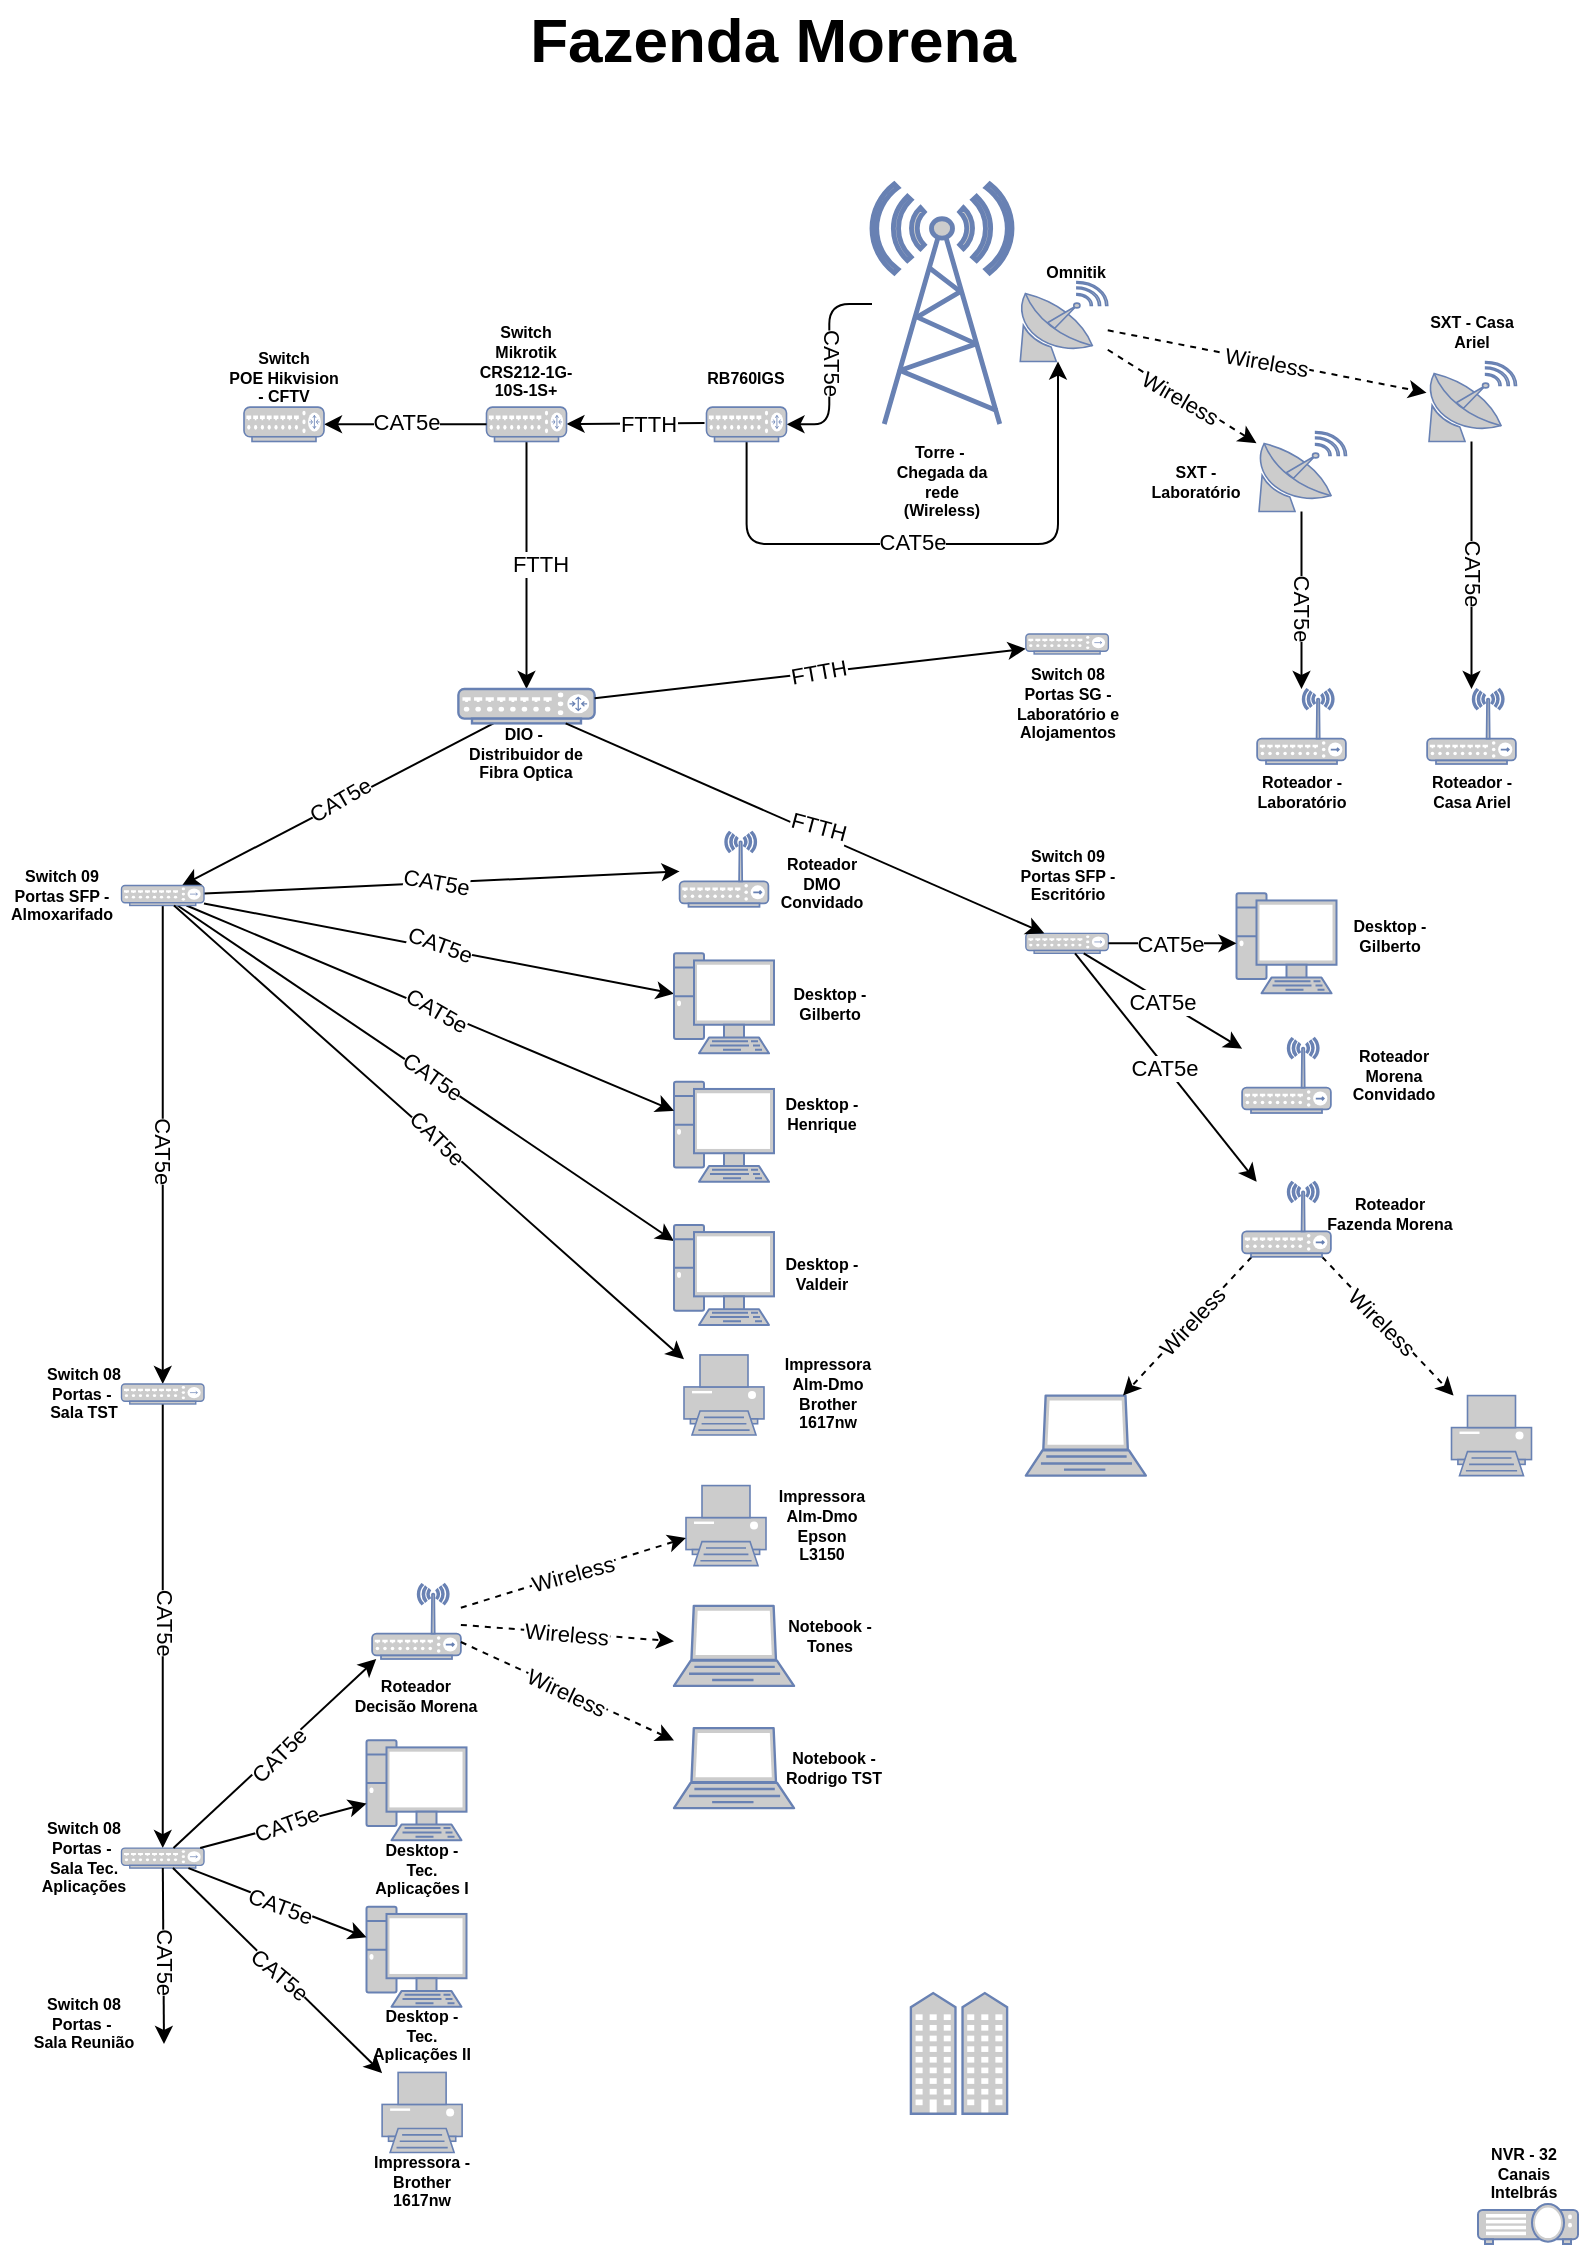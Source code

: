 <mxfile version="21.3.5" type="github">
  <diagram name="Página-1" id="kqtkgq784HLdi7vzzQb3">
    <mxGraphModel dx="1434" dy="796" grid="1" gridSize="10" guides="1" tooltips="1" connect="1" arrows="1" fold="1" page="1" pageScale="1" pageWidth="827" pageHeight="1169" math="0" shadow="0">
      <root>
        <mxCell id="0" />
        <mxCell id="1" parent="0" />
        <mxCell id="mtDc0xT71T_Rfm2EKFGz-1" value="Fazenda Morena" style="text;strokeColor=none;fillColor=none;html=1;fontSize=31;fontStyle=1;verticalAlign=middle;align=center;rounded=1;" parent="1" vertex="1">
          <mxGeometry x="364" y="28" width="100" height="40" as="geometry" />
        </mxCell>
        <mxCell id="mtDc0xT71T_Rfm2EKFGz-2" style="edgeStyle=orthogonalEdgeStyle;rounded=1;orthogonalLoop=1;jettySize=auto;html=1;entryX=1;entryY=0.5;entryDx=0;entryDy=0;entryPerimeter=0;" parent="1" source="mtDc0xT71T_Rfm2EKFGz-3" target="mtDc0xT71T_Rfm2EKFGz-52" edge="1">
          <mxGeometry relative="1" as="geometry" />
        </mxCell>
        <mxCell id="mtDc0xT71T_Rfm2EKFGz-3" value="" style="fontColor=#0066CC;verticalAlign=top;verticalLabelPosition=bottom;labelPosition=center;align=center;html=1;outlineConnect=0;fillColor=#CCCCCC;strokeColor=#6881B3;gradientColor=none;gradientDirection=north;strokeWidth=2;shape=mxgraph.networks.radio_tower;rounded=1;" parent="1" vertex="1">
          <mxGeometry x="464" y="120" width="70" height="120" as="geometry" />
        </mxCell>
        <mxCell id="mtDc0xT71T_Rfm2EKFGz-4" value="" style="fontColor=#0066CC;verticalAlign=top;verticalLabelPosition=bottom;labelPosition=center;align=center;html=1;outlineConnect=0;fillColor=#CCCCCC;strokeColor=#6881B3;gradientColor=none;gradientDirection=north;strokeWidth=2;shape=mxgraph.networks.satellite_dish;rounded=1;" parent="1" vertex="1">
          <mxGeometry x="536.88" y="168.75" width="45" height="40" as="geometry" />
        </mxCell>
        <mxCell id="mtDc0xT71T_Rfm2EKFGz-5" value="" style="fontColor=#0066CC;verticalAlign=top;verticalLabelPosition=bottom;labelPosition=center;align=center;html=1;outlineConnect=0;fillColor=#CCCCCC;strokeColor=#6881B3;gradientColor=none;gradientDirection=north;strokeWidth=2;shape=mxgraph.networks.satellite_dish;direction=east;rounded=1;" parent="1" vertex="1">
          <mxGeometry x="741.25" y="208.75" width="45" height="40" as="geometry" />
        </mxCell>
        <mxCell id="mtDc0xT71T_Rfm2EKFGz-12" value="" style="fontColor=#0066CC;verticalAlign=top;verticalLabelPosition=bottom;labelPosition=center;align=center;html=1;outlineConnect=0;fillColor=#CCCCCC;strokeColor=#6881B3;gradientColor=none;gradientDirection=north;strokeWidth=2;shape=mxgraph.networks.pc;rounded=1;" parent="1" vertex="1">
          <mxGeometry x="365.0" y="568.91" width="50" height="50" as="geometry" />
        </mxCell>
        <mxCell id="mtDc0xT71T_Rfm2EKFGz-13" value="" style="fontColor=#0066CC;verticalAlign=top;verticalLabelPosition=bottom;labelPosition=center;align=center;html=1;outlineConnect=0;fillColor=#CCCCCC;strokeColor=#6881B3;gradientColor=none;gradientDirection=north;strokeWidth=2;shape=mxgraph.networks.pc;rounded=1;" parent="1" vertex="1">
          <mxGeometry x="211.25" y="898.13" width="50" height="50" as="geometry" />
        </mxCell>
        <mxCell id="mtDc0xT71T_Rfm2EKFGz-14" value="" style="fontColor=#0066CC;verticalAlign=top;verticalLabelPosition=bottom;labelPosition=center;align=center;html=1;outlineConnect=0;fillColor=#CCCCCC;strokeColor=#6881B3;gradientColor=none;gradientDirection=north;strokeWidth=2;shape=mxgraph.networks.pc;rounded=1;" parent="1" vertex="1">
          <mxGeometry x="211.25" y="981.41" width="50" height="50" as="geometry" />
        </mxCell>
        <mxCell id="mtDc0xT71T_Rfm2EKFGz-20" value="" style="endArrow=classic;html=1;rounded=1;" parent="1" target="mtDc0xT71T_Rfm2EKFGz-178" edge="1">
          <mxGeometry relative="1" as="geometry">
            <mxPoint x="380.25" y="239.5" as="sourcePoint" />
            <mxPoint x="300" y="240" as="targetPoint" />
          </mxGeometry>
        </mxCell>
        <mxCell id="mtDc0xT71T_Rfm2EKFGz-21" value="FTTH" style="edgeLabel;resizable=0;html=1;align=center;verticalAlign=middle;rounded=1;" parent="mtDc0xT71T_Rfm2EKFGz-20" connectable="0" vertex="1">
          <mxGeometry relative="1" as="geometry">
            <mxPoint x="6" as="offset" />
          </mxGeometry>
        </mxCell>
        <mxCell id="mtDc0xT71T_Rfm2EKFGz-22" value="" style="endArrow=classic;html=1;rounded=1;" parent="1" source="mtDc0xT71T_Rfm2EKFGz-178" target="2CgIQUD_HwFbcq3ERgBm-1" edge="1">
          <mxGeometry relative="1" as="geometry">
            <mxPoint x="220" y="240" as="sourcePoint" />
            <mxPoint x="120" y="240" as="targetPoint" />
          </mxGeometry>
        </mxCell>
        <mxCell id="mtDc0xT71T_Rfm2EKFGz-23" value="FTTH" style="edgeLabel;resizable=0;html=1;align=center;verticalAlign=middle;rotation=0;rounded=1;" parent="mtDc0xT71T_Rfm2EKFGz-22" connectable="0" vertex="1">
          <mxGeometry relative="1" as="geometry">
            <mxPoint x="6" y="-1" as="offset" />
          </mxGeometry>
        </mxCell>
        <mxCell id="mtDc0xT71T_Rfm2EKFGz-24" value="" style="endArrow=classic;html=1;rounded=1;" parent="1" source="2CgIQUD_HwFbcq3ERgBm-1" target="mtDc0xT71T_Rfm2EKFGz-171" edge="1">
          <mxGeometry relative="1" as="geometry">
            <mxPoint x="70" y="260" as="sourcePoint" />
            <mxPoint x="70" y="440" as="targetPoint" />
          </mxGeometry>
        </mxCell>
        <mxCell id="mtDc0xT71T_Rfm2EKFGz-25" value="CAT5e" style="edgeLabel;resizable=0;html=1;align=center;verticalAlign=middle;rotation=-30;rounded=1;" parent="mtDc0xT71T_Rfm2EKFGz-24" connectable="0" vertex="1">
          <mxGeometry relative="1" as="geometry">
            <mxPoint x="1" y="-2" as="offset" />
          </mxGeometry>
        </mxCell>
        <mxCell id="mtDc0xT71T_Rfm2EKFGz-28" value="" style="endArrow=classic;html=1;rounded=1;" parent="1" source="mtDc0xT71T_Rfm2EKFGz-171" target="mtDc0xT71T_Rfm2EKFGz-146" edge="1">
          <mxGeometry relative="1" as="geometry">
            <mxPoint x="97" y="441" as="sourcePoint" />
            <mxPoint x="180.63" y="378.75" as="targetPoint" />
          </mxGeometry>
        </mxCell>
        <mxCell id="mtDc0xT71T_Rfm2EKFGz-29" value="CAT5e" style="edgeLabel;resizable=0;html=1;align=center;verticalAlign=middle;rotation=10;rounded=1;" parent="mtDc0xT71T_Rfm2EKFGz-28" connectable="0" vertex="1">
          <mxGeometry relative="1" as="geometry">
            <mxPoint x="-3" y="-1" as="offset" />
          </mxGeometry>
        </mxCell>
        <mxCell id="mtDc0xT71T_Rfm2EKFGz-30" value="" style="endArrow=classic;html=1;rounded=1;" parent="1" source="mtDc0xT71T_Rfm2EKFGz-171" target="2CgIQUD_HwFbcq3ERgBm-9" edge="1">
          <mxGeometry relative="1" as="geometry">
            <mxPoint x="100" y="450" as="sourcePoint" />
            <mxPoint x="180" y="420" as="targetPoint" />
          </mxGeometry>
        </mxCell>
        <mxCell id="mtDc0xT71T_Rfm2EKFGz-31" value="CAT5e" style="edgeLabel;resizable=0;html=1;align=center;verticalAlign=middle;rotation=20;rounded=1;" parent="mtDc0xT71T_Rfm2EKFGz-30" connectable="0" vertex="1">
          <mxGeometry relative="1" as="geometry">
            <mxPoint y="-3" as="offset" />
          </mxGeometry>
        </mxCell>
        <mxCell id="mtDc0xT71T_Rfm2EKFGz-41" value="Switch&lt;br&gt;Mikrotik&lt;br&gt;CRS212-1G-10S-1S+" style="text;html=1;strokeColor=none;fillColor=none;align=center;verticalAlign=middle;whiteSpace=wrap;rounded=1;fontSize=8;fontStyle=1" parent="1" vertex="1">
          <mxGeometry x="261.25" y="193.75" width="60" height="30" as="geometry" />
        </mxCell>
        <mxCell id="mtDc0xT71T_Rfm2EKFGz-50" value="DIO -&amp;nbsp; Distribuidor de Fibra Optica" style="text;html=1;strokeColor=none;fillColor=none;align=center;verticalAlign=middle;whiteSpace=wrap;rounded=1;fontSize=8;fontStyle=1" parent="1" vertex="1">
          <mxGeometry x="261.25" y="389.69" width="60" height="30" as="geometry" />
        </mxCell>
        <mxCell id="mtDc0xT71T_Rfm2EKFGz-51" style="edgeStyle=orthogonalEdgeStyle;rounded=1;orthogonalLoop=1;jettySize=auto;html=1;" parent="1" source="mtDc0xT71T_Rfm2EKFGz-52" target="mtDc0xT71T_Rfm2EKFGz-4" edge="1">
          <mxGeometry relative="1" as="geometry">
            <Array as="points">
              <mxPoint x="401" y="300" />
              <mxPoint x="557" y="300" />
            </Array>
          </mxGeometry>
        </mxCell>
        <mxCell id="mtDc0xT71T_Rfm2EKFGz-52" value="" style="fontColor=#0066CC;verticalAlign=top;verticalLabelPosition=bottom;labelPosition=center;align=center;html=1;outlineConnect=0;fillColor=#CCCCCC;strokeColor=#6881B3;gradientColor=none;gradientDirection=north;strokeWidth=2;shape=mxgraph.networks.router;rounded=1;" parent="1" vertex="1">
          <mxGeometry x="381.25" y="231.56" width="40" height="17.19" as="geometry" />
        </mxCell>
        <mxCell id="mtDc0xT71T_Rfm2EKFGz-53" value="Roteador&lt;br&gt;DMO Convidado" style="text;html=1;strokeColor=none;fillColor=none;align=center;verticalAlign=middle;whiteSpace=wrap;rounded=1;fontSize=8;fontStyle=1" parent="1" vertex="1">
          <mxGeometry x="408.81" y="455.0" width="60" height="30" as="geometry" />
        </mxCell>
        <mxCell id="mtDc0xT71T_Rfm2EKFGz-58" value="" style="endArrow=classic;html=1;rounded=1;" parent="1" source="mtDc0xT71T_Rfm2EKFGz-171" target="mtDc0xT71T_Rfm2EKFGz-12" edge="1">
          <mxGeometry relative="1" as="geometry">
            <mxPoint x="78.917" y="460" as="sourcePoint" />
            <mxPoint x="180.63" y="574.06" as="targetPoint" />
          </mxGeometry>
        </mxCell>
        <mxCell id="mtDc0xT71T_Rfm2EKFGz-59" value="CAT5e" style="edgeLabel;resizable=0;html=1;align=center;verticalAlign=middle;rotation=30;rounded=1;" parent="mtDc0xT71T_Rfm2EKFGz-58" connectable="0" vertex="1">
          <mxGeometry relative="1" as="geometry">
            <mxPoint x="3" y="1" as="offset" />
          </mxGeometry>
        </mxCell>
        <mxCell id="mtDc0xT71T_Rfm2EKFGz-60" value="" style="endArrow=classic;html=1;rounded=1;" parent="1" source="mtDc0xT71T_Rfm2EKFGz-171" target="2CgIQUD_HwFbcq3ERgBm-11" edge="1">
          <mxGeometry relative="1" as="geometry">
            <mxPoint x="74.938" y="460" as="sourcePoint" />
            <mxPoint x="180.63" y="674.06" as="targetPoint" />
          </mxGeometry>
        </mxCell>
        <mxCell id="mtDc0xT71T_Rfm2EKFGz-61" value="CAT5e" style="edgeLabel;resizable=0;html=1;align=center;verticalAlign=middle;rotation=35;rounded=1;" parent="mtDc0xT71T_Rfm2EKFGz-60" connectable="0" vertex="1">
          <mxGeometry relative="1" as="geometry">
            <mxPoint x="3" y="1" as="offset" />
          </mxGeometry>
        </mxCell>
        <mxCell id="mtDc0xT71T_Rfm2EKFGz-89" value="" style="endArrow=classic;html=1;rounded=1;" parent="1" source="mtDc0xT71T_Rfm2EKFGz-171" target="2CgIQUD_HwFbcq3ERgBm-7" edge="1">
          <mxGeometry relative="1" as="geometry">
            <mxPoint x="73.276" y="460" as="sourcePoint" />
            <mxPoint x="190" y="800" as="targetPoint" />
          </mxGeometry>
        </mxCell>
        <mxCell id="mtDc0xT71T_Rfm2EKFGz-90" value="CAT5e" style="edgeLabel;resizable=0;html=1;align=center;verticalAlign=middle;rotation=90;rounded=1;" parent="mtDc0xT71T_Rfm2EKFGz-89" connectable="0" vertex="1">
          <mxGeometry relative="1" as="geometry">
            <mxPoint x="1" y="3" as="offset" />
          </mxGeometry>
        </mxCell>
        <mxCell id="mtDc0xT71T_Rfm2EKFGz-92" value="" style="endArrow=classic;html=1;rounded=1;dashed=1;" parent="1" source="mtDc0xT71T_Rfm2EKFGz-4" target="mtDc0xT71T_Rfm2EKFGz-5" edge="1">
          <mxGeometry relative="1" as="geometry">
            <mxPoint x="566.75" y="215" as="sourcePoint" />
            <mxPoint x="748.75" y="70" as="targetPoint" />
          </mxGeometry>
        </mxCell>
        <mxCell id="mtDc0xT71T_Rfm2EKFGz-93" value="Wireless" style="edgeLabel;resizable=0;html=1;align=center;verticalAlign=middle;rotation=10;rounded=1;" parent="mtDc0xT71T_Rfm2EKFGz-92" connectable="0" vertex="1">
          <mxGeometry relative="1" as="geometry">
            <mxPoint x="-1" as="offset" />
          </mxGeometry>
        </mxCell>
        <mxCell id="mtDc0xT71T_Rfm2EKFGz-114" value="" style="endArrow=classic;html=1;rounded=1;" parent="1" source="mtDc0xT71T_Rfm2EKFGz-5" target="mtDc0xT71T_Rfm2EKFGz-148" edge="1">
          <mxGeometry relative="1" as="geometry">
            <mxPoint x="750" y="270" as="sourcePoint" />
            <mxPoint x="760" y="350" as="targetPoint" />
          </mxGeometry>
        </mxCell>
        <mxCell id="mtDc0xT71T_Rfm2EKFGz-115" value="CAT5e" style="edgeLabel;resizable=0;html=1;align=center;verticalAlign=middle;rotation=90;rounded=1;" parent="mtDc0xT71T_Rfm2EKFGz-114" connectable="0" vertex="1">
          <mxGeometry relative="1" as="geometry">
            <mxPoint x="1" y="3" as="offset" />
          </mxGeometry>
        </mxCell>
        <mxCell id="mtDc0xT71T_Rfm2EKFGz-116" value="" style="fontColor=#0066CC;verticalAlign=top;verticalLabelPosition=bottom;labelPosition=center;align=center;html=1;outlineConnect=0;fillColor=#CCCCCC;strokeColor=#6881B3;gradientColor=none;gradientDirection=north;strokeWidth=2;shape=mxgraph.networks.satellite_dish;direction=east;rounded=1;" parent="1" vertex="1">
          <mxGeometry x="656.25" y="243.75" width="45" height="40" as="geometry" />
        </mxCell>
        <mxCell id="mtDc0xT71T_Rfm2EKFGz-117" value="" style="endArrow=classic;html=1;rounded=1;" parent="1" source="mtDc0xT71T_Rfm2EKFGz-116" target="mtDc0xT71T_Rfm2EKFGz-147" edge="1">
          <mxGeometry relative="1" as="geometry">
            <mxPoint x="720" y="293" as="sourcePoint" />
            <mxPoint x="678.75" y="356.25" as="targetPoint" />
          </mxGeometry>
        </mxCell>
        <mxCell id="mtDc0xT71T_Rfm2EKFGz-118" value="CAT5e" style="edgeLabel;resizable=0;html=1;align=center;verticalAlign=middle;rotation=90;rounded=1;" parent="mtDc0xT71T_Rfm2EKFGz-117" connectable="0" vertex="1">
          <mxGeometry relative="1" as="geometry">
            <mxPoint x="1" y="3" as="offset" />
          </mxGeometry>
        </mxCell>
        <mxCell id="mtDc0xT71T_Rfm2EKFGz-119" value="" style="endArrow=classic;html=1;rounded=1;dashed=1;" parent="1" source="mtDc0xT71T_Rfm2EKFGz-4" target="mtDc0xT71T_Rfm2EKFGz-116" edge="1">
          <mxGeometry relative="1" as="geometry">
            <mxPoint x="596" y="239" as="sourcePoint" />
            <mxPoint x="751" y="239" as="targetPoint" />
          </mxGeometry>
        </mxCell>
        <mxCell id="mtDc0xT71T_Rfm2EKFGz-120" value="Wireless" style="edgeLabel;resizable=0;html=1;align=center;verticalAlign=middle;rotation=30;rounded=1;" parent="mtDc0xT71T_Rfm2EKFGz-119" connectable="0" vertex="1">
          <mxGeometry relative="1" as="geometry">
            <mxPoint x="-1" as="offset" />
          </mxGeometry>
        </mxCell>
        <mxCell id="mtDc0xT71T_Rfm2EKFGz-121" value="CAT5e" style="edgeLabel;resizable=0;html=1;align=center;verticalAlign=middle;rounded=1;" parent="1" connectable="0" vertex="1">
          <mxGeometry x="483.441" y="298.752" as="geometry" />
        </mxCell>
        <mxCell id="mtDc0xT71T_Rfm2EKFGz-122" value="CAT5e" style="edgeLabel;resizable=0;html=1;align=center;verticalAlign=middle;rotation=90;rounded=1;" parent="1" connectable="0" vertex="1">
          <mxGeometry x="444" y="208.75" as="geometry" />
        </mxCell>
        <mxCell id="mtDc0xT71T_Rfm2EKFGz-123" value="RB760IGS" style="text;html=1;strokeColor=none;fillColor=none;align=center;verticalAlign=middle;whiteSpace=wrap;rounded=1;fontSize=8;fontStyle=1" parent="1" vertex="1">
          <mxGeometry x="371.25" y="201.56" width="60" height="30" as="geometry" />
        </mxCell>
        <mxCell id="mtDc0xT71T_Rfm2EKFGz-124" value="Switch 09 Portas SFP - Almoxarifado" style="text;html=1;strokeColor=none;fillColor=none;align=center;verticalAlign=middle;whiteSpace=wrap;rounded=1;fontSize=8;fontStyle=1" parent="1" vertex="1">
          <mxGeometry x="28.75" y="460.75" width="60" height="30" as="geometry" />
        </mxCell>
        <mxCell id="mtDc0xT71T_Rfm2EKFGz-127" value="Omnitik" style="text;html=1;strokeColor=none;fillColor=none;align=center;verticalAlign=middle;whiteSpace=wrap;rounded=1;fontSize=8;fontStyle=1" parent="1" vertex="1">
          <mxGeometry x="536.25" y="148.75" width="60" height="30" as="geometry" />
        </mxCell>
        <mxCell id="mtDc0xT71T_Rfm2EKFGz-128" value="SXT - Laboratório" style="text;html=1;strokeColor=none;fillColor=none;align=center;verticalAlign=middle;whiteSpace=wrap;rounded=1;fontSize=8;fontStyle=1" parent="1" vertex="1">
          <mxGeometry x="596.25" y="253.75" width="60" height="30" as="geometry" />
        </mxCell>
        <mxCell id="mtDc0xT71T_Rfm2EKFGz-129" value="SXT - Casa Ariel" style="text;html=1;strokeColor=none;fillColor=none;align=center;verticalAlign=middle;whiteSpace=wrap;rounded=1;fontSize=8;fontStyle=1" parent="1" vertex="1">
          <mxGeometry x="733.75" y="178.75" width="60" height="30" as="geometry" />
        </mxCell>
        <mxCell id="mtDc0xT71T_Rfm2EKFGz-130" value="Roteador - Laboratório" style="text;html=1;strokeColor=none;fillColor=none;align=center;verticalAlign=middle;whiteSpace=wrap;rounded=1;fontSize=8;fontStyle=1" parent="1" vertex="1">
          <mxGeometry x="648.75" y="408.75" width="60" height="30" as="geometry" />
        </mxCell>
        <mxCell id="mtDc0xT71T_Rfm2EKFGz-131" value="Roteador - Casa Ariel" style="text;html=1;strokeColor=none;fillColor=none;align=center;verticalAlign=middle;whiteSpace=wrap;rounded=1;fontSize=8;fontStyle=1" parent="1" vertex="1">
          <mxGeometry x="733.75" y="408.75" width="60" height="30" as="geometry" />
        </mxCell>
        <mxCell id="mtDc0xT71T_Rfm2EKFGz-133" value="Desktop - Henrique" style="text;html=1;strokeColor=none;fillColor=none;align=center;verticalAlign=middle;whiteSpace=wrap;rounded=1;fontSize=8;fontStyle=1" parent="1" vertex="1">
          <mxGeometry x="408.81" y="570" width="60" height="30" as="geometry" />
        </mxCell>
        <mxCell id="mtDc0xT71T_Rfm2EKFGz-146" value="" style="fontColor=#0066CC;verticalAlign=top;verticalLabelPosition=bottom;labelPosition=center;align=center;html=1;outlineConnect=0;fillColor=#CCCCCC;strokeColor=#6881B3;gradientColor=none;gradientDirection=north;strokeWidth=2;shape=mxgraph.networks.wireless_hub;rounded=1;" parent="1" vertex="1">
          <mxGeometry x="367.81" y="443.91" width="44.38" height="37.5" as="geometry" />
        </mxCell>
        <mxCell id="mtDc0xT71T_Rfm2EKFGz-147" value="" style="fontColor=#0066CC;verticalAlign=top;verticalLabelPosition=bottom;labelPosition=center;align=center;html=1;outlineConnect=0;fillColor=#CCCCCC;strokeColor=#6881B3;gradientColor=none;gradientDirection=north;strokeWidth=2;shape=mxgraph.networks.wireless_hub;rounded=1;" parent="1" vertex="1">
          <mxGeometry x="656.56" y="372.5" width="44.38" height="37.5" as="geometry" />
        </mxCell>
        <mxCell id="mtDc0xT71T_Rfm2EKFGz-148" value="" style="fontColor=#0066CC;verticalAlign=top;verticalLabelPosition=bottom;labelPosition=center;align=center;html=1;outlineConnect=0;fillColor=#CCCCCC;strokeColor=#6881B3;gradientColor=none;gradientDirection=north;strokeWidth=2;shape=mxgraph.networks.wireless_hub;rounded=1;" parent="1" vertex="1">
          <mxGeometry x="741.56" y="372.5" width="44.38" height="37.5" as="geometry" />
        </mxCell>
        <mxCell id="mtDc0xT71T_Rfm2EKFGz-151" value="Torre -&amp;nbsp;&lt;br&gt;Chegada da rede&lt;br&gt;(Wireless)" style="text;html=1;strokeColor=none;fillColor=none;align=center;verticalAlign=middle;whiteSpace=wrap;rounded=1;fontSize=8;fontStyle=1" parent="1" vertex="1">
          <mxGeometry x="469" y="253.75" width="60" height="30" as="geometry" />
        </mxCell>
        <mxCell id="mtDc0xT71T_Rfm2EKFGz-159" value="" style="fontColor=#0066CC;verticalAlign=top;verticalLabelPosition=bottom;labelPosition=center;align=center;html=1;outlineConnect=0;fillColor=#CCCCCC;strokeColor=#6881B3;gradientColor=none;gradientDirection=north;strokeWidth=2;shape=mxgraph.networks.community;rounded=1;" parent="1" vertex="1">
          <mxGeometry x="483.44" y="1024.53" width="48.12" height="60.32" as="geometry" />
        </mxCell>
        <mxCell id="mtDc0xT71T_Rfm2EKFGz-167" value="" style="fontColor=#0066CC;verticalAlign=top;verticalLabelPosition=bottom;labelPosition=center;align=center;html=1;outlineConnect=0;fillColor=#CCCCCC;strokeColor=#6881B3;gradientColor=none;gradientDirection=north;strokeWidth=2;shape=mxgraph.networks.video_projector;rounded=1;" parent="1" vertex="1">
          <mxGeometry x="767" y="1130.0" width="50" height="20" as="geometry" />
        </mxCell>
        <mxCell id="mtDc0xT71T_Rfm2EKFGz-168" value="" style="endArrow=classic;html=1;rounded=1;exitX=0.5;exitY=0;exitDx=0;exitDy=0;exitPerimeter=0;" parent="1" source="2CgIQUD_HwFbcq3ERgBm-7" target="mtDc0xT71T_Rfm2EKFGz-174" edge="1">
          <mxGeometry relative="1" as="geometry">
            <mxPoint x="66" y="481" as="sourcePoint" />
            <mxPoint x="90" y="920" as="targetPoint" />
          </mxGeometry>
        </mxCell>
        <mxCell id="mtDc0xT71T_Rfm2EKFGz-169" value="CAT5e" style="edgeLabel;resizable=0;html=1;align=center;verticalAlign=middle;rotation=90;rounded=1;" parent="mtDc0xT71T_Rfm2EKFGz-168" connectable="0" vertex="1">
          <mxGeometry relative="1" as="geometry">
            <mxPoint x="1" y="3" as="offset" />
          </mxGeometry>
        </mxCell>
        <mxCell id="mtDc0xT71T_Rfm2EKFGz-170" value="NVR - 32 Canais Intelbrás" style="text;html=1;strokeColor=none;fillColor=none;align=center;verticalAlign=middle;whiteSpace=wrap;rounded=1;fontSize=8;fontStyle=1" parent="1" vertex="1">
          <mxGeometry x="760.31" y="1100" width="60" height="30" as="geometry" />
        </mxCell>
        <mxCell id="mtDc0xT71T_Rfm2EKFGz-171" value="" style="fontColor=#0066CC;verticalAlign=top;verticalLabelPosition=bottom;labelPosition=center;align=center;html=1;outlineConnect=0;fillColor=#CCCCCC;strokeColor=#6881B3;gradientColor=none;gradientDirection=north;strokeWidth=2;shape=mxgraph.networks.hub;rounded=1;" parent="1" vertex="1">
          <mxGeometry x="88.75" y="470.75" width="41.25" height="10" as="geometry" />
        </mxCell>
        <mxCell id="mtDc0xT71T_Rfm2EKFGz-174" value="" style="fontColor=#0066CC;verticalAlign=top;verticalLabelPosition=bottom;labelPosition=center;align=center;html=1;outlineConnect=0;fillColor=#CCCCCC;strokeColor=#6881B3;gradientColor=none;gradientDirection=north;strokeWidth=2;shape=mxgraph.networks.hub;rounded=1;" parent="1" vertex="1">
          <mxGeometry x="88.75" y="952.04" width="41.25" height="10" as="geometry" />
        </mxCell>
        <mxCell id="mtDc0xT71T_Rfm2EKFGz-178" value="" style="fontColor=#0066CC;verticalAlign=top;verticalLabelPosition=bottom;labelPosition=center;align=center;html=1;outlineConnect=0;fillColor=#CCCCCC;strokeColor=#6881B3;gradientColor=none;gradientDirection=north;strokeWidth=2;shape=mxgraph.networks.router;rounded=1;" parent="1" vertex="1">
          <mxGeometry x="271.25" y="231.56" width="40" height="17.19" as="geometry" />
        </mxCell>
        <mxCell id="2CgIQUD_HwFbcq3ERgBm-1" value="" style="fontColor=#0066CC;verticalAlign=top;verticalLabelPosition=bottom;labelPosition=center;align=center;html=1;outlineConnect=0;fillColor=#CCCCCC;strokeColor=#6881B3;gradientColor=none;gradientDirection=north;strokeWidth=2;shape=mxgraph.networks.router;rounded=1;" parent="1" vertex="1">
          <mxGeometry x="257.19" y="372.5" width="68.12" height="17.19" as="geometry" />
        </mxCell>
        <mxCell id="2CgIQUD_HwFbcq3ERgBm-2" value="" style="endArrow=classic;html=1;rounded=1;" parent="1" source="mtDc0xT71T_Rfm2EKFGz-178" target="2CgIQUD_HwFbcq3ERgBm-4" edge="1">
          <mxGeometry relative="1" as="geometry">
            <mxPoint x="260.13" y="253.75" as="sourcePoint" />
            <mxPoint x="260" y="290" as="targetPoint" />
          </mxGeometry>
        </mxCell>
        <mxCell id="2CgIQUD_HwFbcq3ERgBm-3" value="CAT5e" style="edgeLabel;resizable=0;html=1;align=center;verticalAlign=middle;rotation=0;rounded=1;" parent="2CgIQUD_HwFbcq3ERgBm-2" connectable="0" vertex="1">
          <mxGeometry relative="1" as="geometry">
            <mxPoint y="-1" as="offset" />
          </mxGeometry>
        </mxCell>
        <mxCell id="2CgIQUD_HwFbcq3ERgBm-4" value="" style="fontColor=#0066CC;verticalAlign=top;verticalLabelPosition=bottom;labelPosition=center;align=center;html=1;outlineConnect=0;fillColor=#CCCCCC;strokeColor=#6881B3;gradientColor=none;gradientDirection=north;strokeWidth=2;shape=mxgraph.networks.router;rounded=1;" parent="1" vertex="1">
          <mxGeometry x="150" y="231.56" width="40" height="17.19" as="geometry" />
        </mxCell>
        <mxCell id="2CgIQUD_HwFbcq3ERgBm-5" value="Switch&lt;br&gt;POE Hikvision - CFTV" style="text;html=1;strokeColor=none;fillColor=none;align=center;verticalAlign=middle;whiteSpace=wrap;rounded=1;fontSize=8;fontStyle=1" parent="1" vertex="1">
          <mxGeometry x="140" y="201.56" width="60" height="30" as="geometry" />
        </mxCell>
        <mxCell id="2CgIQUD_HwFbcq3ERgBm-7" value="" style="fontColor=#0066CC;verticalAlign=top;verticalLabelPosition=bottom;labelPosition=center;align=center;html=1;outlineConnect=0;fillColor=#CCCCCC;strokeColor=#6881B3;gradientColor=none;gradientDirection=north;strokeWidth=2;shape=mxgraph.networks.hub;rounded=1;" parent="1" vertex="1">
          <mxGeometry x="88.75" y="720" width="41.25" height="10" as="geometry" />
        </mxCell>
        <mxCell id="2CgIQUD_HwFbcq3ERgBm-9" value="" style="fontColor=#0066CC;verticalAlign=top;verticalLabelPosition=bottom;labelPosition=center;align=center;html=1;outlineConnect=0;fillColor=#CCCCCC;strokeColor=#6881B3;gradientColor=none;gradientDirection=north;strokeWidth=2;shape=mxgraph.networks.pc;rounded=1;" parent="1" vertex="1">
          <mxGeometry x="365.0" y="504.66" width="50" height="50" as="geometry" />
        </mxCell>
        <mxCell id="2CgIQUD_HwFbcq3ERgBm-10" value="Desktop - Gilberto" style="text;html=1;strokeColor=none;fillColor=none;align=center;verticalAlign=middle;whiteSpace=wrap;rounded=1;fontSize=8;fontStyle=1" parent="1" vertex="1">
          <mxGeometry x="413.18" y="514.66" width="60" height="30" as="geometry" />
        </mxCell>
        <mxCell id="2CgIQUD_HwFbcq3ERgBm-11" value="" style="fontColor=#0066CC;verticalAlign=top;verticalLabelPosition=bottom;labelPosition=center;align=center;html=1;outlineConnect=0;fillColor=#CCCCCC;strokeColor=#6881B3;gradientColor=none;gradientDirection=north;strokeWidth=2;shape=mxgraph.networks.pc;rounded=1;" parent="1" vertex="1">
          <mxGeometry x="365.0" y="640.47" width="50" height="50" as="geometry" />
        </mxCell>
        <mxCell id="2CgIQUD_HwFbcq3ERgBm-12" value="Desktop - Valdeir" style="text;html=1;strokeColor=none;fillColor=none;align=center;verticalAlign=middle;whiteSpace=wrap;rounded=1;fontSize=8;fontStyle=1" parent="1" vertex="1">
          <mxGeometry x="408.81" y="650.47" width="60" height="30" as="geometry" />
        </mxCell>
        <mxCell id="2CgIQUD_HwFbcq3ERgBm-14" value="Notebook - Tones" style="text;html=1;strokeColor=none;fillColor=none;align=center;verticalAlign=middle;whiteSpace=wrap;rounded=1;fontSize=8;fontStyle=1" parent="1" vertex="1">
          <mxGeometry x="413.18" y="830.95" width="60" height="30" as="geometry" />
        </mxCell>
        <mxCell id="2CgIQUD_HwFbcq3ERgBm-17" value="" style="fontColor=#0066CC;verticalAlign=top;verticalLabelPosition=bottom;labelPosition=center;align=center;html=1;outlineConnect=0;fillColor=#CCCCCC;strokeColor=#6881B3;gradientColor=none;gradientDirection=north;strokeWidth=2;shape=mxgraph.networks.printer;rounded=1;" parent="1" vertex="1">
          <mxGeometry x="370" y="705.47" width="40" height="40" as="geometry" />
        </mxCell>
        <mxCell id="2CgIQUD_HwFbcq3ERgBm-18" value="Impressora Alm-Dmo&lt;br&gt;Brother 1617nw" style="text;html=1;strokeColor=none;fillColor=none;align=center;verticalAlign=middle;whiteSpace=wrap;rounded=1;fontSize=8;fontStyle=1" parent="1" vertex="1">
          <mxGeometry x="412.19" y="700.0" width="60" height="50" as="geometry" />
        </mxCell>
        <mxCell id="2CgIQUD_HwFbcq3ERgBm-19" value="" style="endArrow=classic;html=1;rounded=1;" parent="1" source="mtDc0xT71T_Rfm2EKFGz-171" target="2CgIQUD_HwFbcq3ERgBm-17" edge="1">
          <mxGeometry relative="1" as="geometry">
            <mxPoint x="90" y="330" as="sourcePoint" />
            <mxPoint x="250" y="740" as="targetPoint" />
          </mxGeometry>
        </mxCell>
        <mxCell id="2CgIQUD_HwFbcq3ERgBm-20" value="CAT5e" style="edgeLabel;resizable=0;html=1;align=center;verticalAlign=middle;rotation=45;rounded=1;" parent="2CgIQUD_HwFbcq3ERgBm-19" connectable="0" vertex="1">
          <mxGeometry relative="1" as="geometry">
            <mxPoint x="4" y="3" as="offset" />
          </mxGeometry>
        </mxCell>
        <mxCell id="EAprUsOKvEmy7xqBj63X-1" value="" style="endArrow=classic;html=1;rounded=1;strokeColor=default;dashed=1;" parent="1" source="EAprUsOKvEmy7xqBj63X-19" target="2CgIQUD_HwFbcq3ERgBm-13" edge="1">
          <mxGeometry relative="1" as="geometry">
            <mxPoint x="249.794" y="914.06" as="sourcePoint" />
            <mxPoint x="269.06" y="533.98" as="targetPoint" />
          </mxGeometry>
        </mxCell>
        <mxCell id="EAprUsOKvEmy7xqBj63X-2" value="Wireless" style="edgeLabel;resizable=0;html=1;align=center;verticalAlign=middle;rotation=5;rounded=1;" parent="EAprUsOKvEmy7xqBj63X-1" connectable="0" vertex="1">
          <mxGeometry relative="1" as="geometry">
            <mxPoint x="-1" as="offset" />
          </mxGeometry>
        </mxCell>
        <mxCell id="EAprUsOKvEmy7xqBj63X-3" value="" style="fontColor=#0066CC;verticalAlign=top;verticalLabelPosition=bottom;labelPosition=center;align=center;html=1;outlineConnect=0;fillColor=#CCCCCC;strokeColor=#6881B3;gradientColor=none;gradientDirection=north;strokeWidth=2;shape=mxgraph.networks.printer;rounded=1;" parent="1" vertex="1">
          <mxGeometry x="371" y="770.79" width="40" height="40" as="geometry" />
        </mxCell>
        <mxCell id="EAprUsOKvEmy7xqBj63X-5" value="" style="endArrow=classic;html=1;rounded=1;strokeColor=default;dashed=1;" parent="1" source="EAprUsOKvEmy7xqBj63X-19" target="EAprUsOKvEmy7xqBj63X-3" edge="1">
          <mxGeometry relative="1" as="geometry">
            <mxPoint x="244.917" y="914.06" as="sourcePoint" />
            <mxPoint x="320" y="770.47" as="targetPoint" />
          </mxGeometry>
        </mxCell>
        <mxCell id="EAprUsOKvEmy7xqBj63X-6" value="Wireless" style="edgeLabel;resizable=0;html=1;align=center;verticalAlign=middle;rotation=-15;rounded=1;" parent="EAprUsOKvEmy7xqBj63X-5" connectable="0" vertex="1">
          <mxGeometry relative="1" as="geometry">
            <mxPoint x="-1" as="offset" />
          </mxGeometry>
        </mxCell>
        <mxCell id="EAprUsOKvEmy7xqBj63X-8" value="Switch 08 Portas -&amp;nbsp;&lt;br&gt;Sala TST" style="text;html=1;strokeColor=none;fillColor=none;align=center;verticalAlign=middle;whiteSpace=wrap;rounded=1;fontSize=8;fontStyle=1" parent="1" vertex="1">
          <mxGeometry x="40" y="710.47" width="60" height="30" as="geometry" />
        </mxCell>
        <mxCell id="EAprUsOKvEmy7xqBj63X-7" value="Impressora Alm-Dmo&lt;br&gt;Epson&lt;br&gt;L3150" style="text;html=1;strokeColor=none;fillColor=none;align=center;verticalAlign=middle;whiteSpace=wrap;rounded=1;fontSize=8;fontStyle=1" parent="1" vertex="1">
          <mxGeometry x="408.81" y="765.79" width="60" height="50" as="geometry" />
        </mxCell>
        <mxCell id="2CgIQUD_HwFbcq3ERgBm-13" value="" style="fontColor=#0066CC;verticalAlign=top;verticalLabelPosition=bottom;labelPosition=center;align=center;html=1;outlineConnect=0;fillColor=#CCCCCC;strokeColor=#6881B3;gradientColor=none;gradientDirection=north;strokeWidth=2;shape=mxgraph.networks.laptop;rounded=1;" parent="1" vertex="1">
          <mxGeometry x="365" y="830.95" width="60" height="40" as="geometry" />
        </mxCell>
        <mxCell id="EAprUsOKvEmy7xqBj63X-15" value="" style="endArrow=classic;html=1;rounded=1;" parent="1" source="mtDc0xT71T_Rfm2EKFGz-174" target="EAprUsOKvEmy7xqBj63X-19" edge="1">
          <mxGeometry relative="1" as="geometry">
            <mxPoint x="150" y="970" as="sourcePoint" />
            <mxPoint x="210" y="933.41" as="targetPoint" />
          </mxGeometry>
        </mxCell>
        <mxCell id="EAprUsOKvEmy7xqBj63X-16" value="CAT5e" style="edgeLabel;resizable=0;html=1;align=center;verticalAlign=middle;rotation=-45;rounded=1;" parent="EAprUsOKvEmy7xqBj63X-15" connectable="0" vertex="1">
          <mxGeometry relative="1" as="geometry">
            <mxPoint x="1" y="1" as="offset" />
          </mxGeometry>
        </mxCell>
        <mxCell id="EAprUsOKvEmy7xqBj63X-18" value="" style="fontColor=#0066CC;verticalAlign=top;verticalLabelPosition=bottom;labelPosition=center;align=center;html=1;outlineConnect=0;fillColor=#CCCCCC;strokeColor=#6881B3;gradientColor=none;gradientDirection=north;strokeWidth=2;shape=mxgraph.networks.printer;rounded=1;" parent="1" vertex="1">
          <mxGeometry x="219.06" y="1064.22" width="40" height="40" as="geometry" />
        </mxCell>
        <mxCell id="EAprUsOKvEmy7xqBj63X-19" value="" style="fontColor=#0066CC;verticalAlign=top;verticalLabelPosition=bottom;labelPosition=center;align=center;html=1;outlineConnect=0;fillColor=#CCCCCC;strokeColor=#6881B3;gradientColor=none;gradientDirection=north;strokeWidth=2;shape=mxgraph.networks.wireless_hub;rounded=1;" parent="1" vertex="1">
          <mxGeometry x="214.06" y="820.0" width="44.38" height="37.5" as="geometry" />
        </mxCell>
        <mxCell id="EAprUsOKvEmy7xqBj63X-20" value="" style="endArrow=classic;html=1;rounded=1;" parent="1" source="mtDc0xT71T_Rfm2EKFGz-174" target="mtDc0xT71T_Rfm2EKFGz-13" edge="1">
          <mxGeometry relative="1" as="geometry">
            <mxPoint x="124" y="941" as="sourcePoint" />
            <mxPoint x="233" y="777" as="targetPoint" />
          </mxGeometry>
        </mxCell>
        <mxCell id="EAprUsOKvEmy7xqBj63X-21" value="CAT5e" style="edgeLabel;resizable=0;html=1;align=center;verticalAlign=middle;rotation=-20;rounded=1;" parent="EAprUsOKvEmy7xqBj63X-20" connectable="0" vertex="1">
          <mxGeometry relative="1" as="geometry">
            <mxPoint x="1" y="-1" as="offset" />
          </mxGeometry>
        </mxCell>
        <mxCell id="EAprUsOKvEmy7xqBj63X-22" value="" style="endArrow=classic;html=1;rounded=1;" parent="1" source="mtDc0xT71T_Rfm2EKFGz-174" target="mtDc0xT71T_Rfm2EKFGz-14" edge="1">
          <mxGeometry relative="1" as="geometry">
            <mxPoint x="134" y="951" as="sourcePoint" />
            <mxPoint x="243" y="787" as="targetPoint" />
          </mxGeometry>
        </mxCell>
        <mxCell id="EAprUsOKvEmy7xqBj63X-23" value="CAT5e" style="edgeLabel;resizable=0;html=1;align=center;verticalAlign=middle;rotation=20;rounded=1;" parent="EAprUsOKvEmy7xqBj63X-22" connectable="0" vertex="1">
          <mxGeometry relative="1" as="geometry">
            <mxPoint x="1" y="1" as="offset" />
          </mxGeometry>
        </mxCell>
        <mxCell id="EAprUsOKvEmy7xqBj63X-24" value="" style="endArrow=classic;html=1;rounded=1;" parent="1" source="mtDc0xT71T_Rfm2EKFGz-174" target="EAprUsOKvEmy7xqBj63X-18" edge="1">
          <mxGeometry relative="1" as="geometry">
            <mxPoint x="144" y="961" as="sourcePoint" />
            <mxPoint x="253" y="797" as="targetPoint" />
          </mxGeometry>
        </mxCell>
        <mxCell id="EAprUsOKvEmy7xqBj63X-25" value="CAT5e" style="edgeLabel;resizable=0;html=1;align=center;verticalAlign=middle;rotation=40;rounded=1;" parent="EAprUsOKvEmy7xqBj63X-24" connectable="0" vertex="1">
          <mxGeometry relative="1" as="geometry">
            <mxPoint x="1" y="1" as="offset" />
          </mxGeometry>
        </mxCell>
        <mxCell id="EAprUsOKvEmy7xqBj63X-26" value="" style="fontColor=#0066CC;verticalAlign=top;verticalLabelPosition=bottom;labelPosition=center;align=center;html=1;outlineConnect=0;fillColor=#CCCCCC;strokeColor=#6881B3;gradientColor=none;gradientDirection=north;strokeWidth=2;shape=mxgraph.networks.laptop;rounded=1;" parent="1" vertex="1">
          <mxGeometry x="365" y="892.04" width="60" height="40" as="geometry" />
        </mxCell>
        <mxCell id="EAprUsOKvEmy7xqBj63X-27" value="Notebook - Rodrigo TST" style="text;html=1;strokeColor=none;fillColor=none;align=center;verticalAlign=middle;whiteSpace=wrap;rounded=1;fontSize=8;fontStyle=1" parent="1" vertex="1">
          <mxGeometry x="415.0" y="897.04" width="60" height="30" as="geometry" />
        </mxCell>
        <mxCell id="EAprUsOKvEmy7xqBj63X-28" value="" style="endArrow=classic;html=1;rounded=1;strokeColor=default;dashed=1;" parent="1" source="EAprUsOKvEmy7xqBj63X-19" target="EAprUsOKvEmy7xqBj63X-26" edge="1">
          <mxGeometry relative="1" as="geometry">
            <mxPoint x="261" y="608" as="sourcePoint" />
            <mxPoint x="387" y="750" as="targetPoint" />
          </mxGeometry>
        </mxCell>
        <mxCell id="EAprUsOKvEmy7xqBj63X-29" value="Wireless" style="edgeLabel;resizable=0;html=1;align=center;verticalAlign=middle;rotation=25;rounded=1;" parent="EAprUsOKvEmy7xqBj63X-28" connectable="0" vertex="1">
          <mxGeometry relative="1" as="geometry">
            <mxPoint x="-1" as="offset" />
          </mxGeometry>
        </mxCell>
        <mxCell id="EAprUsOKvEmy7xqBj63X-30" value="Desktop -&lt;br&gt;Tec. Aplicações I" style="text;html=1;strokeColor=none;fillColor=none;align=center;verticalAlign=middle;whiteSpace=wrap;rounded=1;fontSize=8;fontStyle=1" parent="1" vertex="1">
          <mxGeometry x="209.06" y="948.13" width="60" height="30" as="geometry" />
        </mxCell>
        <mxCell id="EAprUsOKvEmy7xqBj63X-31" value="Roteador&lt;br&gt;Decisão Morena" style="text;html=1;strokeColor=none;fillColor=none;align=center;verticalAlign=middle;whiteSpace=wrap;rounded=1;fontSize=8;fontStyle=1" parent="1" vertex="1">
          <mxGeometry x="201.25" y="860.93" width="70" height="30" as="geometry" />
        </mxCell>
        <mxCell id="EAprUsOKvEmy7xqBj63X-32" value="Desktop -&lt;br&gt;Tec. Aplicações II" style="text;html=1;strokeColor=none;fillColor=none;align=center;verticalAlign=middle;whiteSpace=wrap;rounded=1;fontSize=8;fontStyle=1" parent="1" vertex="1">
          <mxGeometry x="209.06" y="1031.41" width="60" height="30" as="geometry" />
        </mxCell>
        <mxCell id="EAprUsOKvEmy7xqBj63X-33" value="Impressora - Brother 1617nw" style="text;html=1;strokeColor=none;fillColor=none;align=center;verticalAlign=middle;whiteSpace=wrap;rounded=1;fontSize=8;fontStyle=1" parent="1" vertex="1">
          <mxGeometry x="209.06" y="1104.22" width="60" height="30" as="geometry" />
        </mxCell>
        <mxCell id="EAprUsOKvEmy7xqBj63X-34" value="" style="endArrow=classic;html=1;rounded=1;" parent="1" source="mtDc0xT71T_Rfm2EKFGz-174" edge="1">
          <mxGeometry relative="1" as="geometry">
            <mxPoint x="109" y="770" as="sourcePoint" />
            <mxPoint x="110" y="1050" as="targetPoint" />
          </mxGeometry>
        </mxCell>
        <mxCell id="EAprUsOKvEmy7xqBj63X-35" value="CAT5e" style="edgeLabel;resizable=0;html=1;align=center;verticalAlign=middle;rotation=90;rounded=1;" parent="EAprUsOKvEmy7xqBj63X-34" connectable="0" vertex="1">
          <mxGeometry relative="1" as="geometry">
            <mxPoint x="1" y="3" as="offset" />
          </mxGeometry>
        </mxCell>
        <mxCell id="EAprUsOKvEmy7xqBj63X-37" value="Switch 08 Portas -&amp;nbsp;&lt;br&gt;Sala Reunião" style="text;html=1;strokeColor=none;fillColor=none;align=center;verticalAlign=middle;whiteSpace=wrap;rounded=1;fontSize=8;fontStyle=1" parent="1" vertex="1">
          <mxGeometry x="40" y="1024.53" width="60" height="30" as="geometry" />
        </mxCell>
        <mxCell id="EAprUsOKvEmy7xqBj63X-38" value="Switch 08 Portas -&amp;nbsp;&lt;br&gt;Sala Tec. Aplicações" style="text;html=1;strokeColor=none;fillColor=none;align=center;verticalAlign=middle;whiteSpace=wrap;rounded=1;fontSize=8;fontStyle=1" parent="1" vertex="1">
          <mxGeometry x="40" y="942.04" width="60" height="30" as="geometry" />
        </mxCell>
        <mxCell id="EAprUsOKvEmy7xqBj63X-39" value="" style="endArrow=classic;html=1;rounded=1;" parent="1" source="2CgIQUD_HwFbcq3ERgBm-1" target="EAprUsOKvEmy7xqBj63X-41" edge="1">
          <mxGeometry relative="1" as="geometry">
            <mxPoint x="327" y="260.75" as="sourcePoint" />
            <mxPoint x="580" y="390" as="targetPoint" />
          </mxGeometry>
        </mxCell>
        <mxCell id="EAprUsOKvEmy7xqBj63X-40" value="FTTH" style="edgeLabel;resizable=0;html=1;align=center;verticalAlign=middle;rotation=-10;rounded=1;" parent="EAprUsOKvEmy7xqBj63X-39" connectable="0" vertex="1">
          <mxGeometry relative="1" as="geometry">
            <mxPoint x="4" y="-1" as="offset" />
          </mxGeometry>
        </mxCell>
        <mxCell id="EAprUsOKvEmy7xqBj63X-41" value="" style="fontColor=#0066CC;verticalAlign=top;verticalLabelPosition=bottom;labelPosition=center;align=center;html=1;outlineConnect=0;fillColor=#CCCCCC;strokeColor=#6881B3;gradientColor=none;gradientDirection=north;strokeWidth=2;shape=mxgraph.networks.hub;rounded=1;" parent="1" vertex="1">
          <mxGeometry x="540.93" y="345.0" width="41.25" height="10" as="geometry" />
        </mxCell>
        <mxCell id="EAprUsOKvEmy7xqBj63X-42" value="Switch 09 Portas SFP - Escritório" style="text;html=1;strokeColor=none;fillColor=none;align=center;verticalAlign=middle;whiteSpace=wrap;rounded=1;fontSize=8;fontStyle=1" parent="1" vertex="1">
          <mxGeometry x="531.55" y="451.41" width="60" height="30" as="geometry" />
        </mxCell>
        <mxCell id="EAprUsOKvEmy7xqBj63X-44" value="" style="fontColor=#0066CC;verticalAlign=top;verticalLabelPosition=bottom;labelPosition=center;align=center;html=1;outlineConnect=0;fillColor=#CCCCCC;strokeColor=#6881B3;gradientColor=none;gradientDirection=north;strokeWidth=2;shape=mxgraph.networks.hub;rounded=1;" parent="1" vertex="1">
          <mxGeometry x="540.93" y="494.66" width="41.25" height="10" as="geometry" />
        </mxCell>
        <mxCell id="EAprUsOKvEmy7xqBj63X-45" value="" style="endArrow=classic;html=1;rounded=1;" parent="1" source="2CgIQUD_HwFbcq3ERgBm-1" target="EAprUsOKvEmy7xqBj63X-44" edge="1">
          <mxGeometry relative="1" as="geometry">
            <mxPoint x="381" y="334" as="sourcePoint" />
            <mxPoint x="531" y="410" as="targetPoint" />
          </mxGeometry>
        </mxCell>
        <mxCell id="EAprUsOKvEmy7xqBj63X-46" value="FTTH" style="edgeLabel;resizable=0;html=1;align=center;verticalAlign=middle;rotation=15;rounded=1;" parent="EAprUsOKvEmy7xqBj63X-45" connectable="0" vertex="1">
          <mxGeometry relative="1" as="geometry">
            <mxPoint x="6" y="-1" as="offset" />
          </mxGeometry>
        </mxCell>
        <mxCell id="EAprUsOKvEmy7xqBj63X-47" value="Switch 08 Portas SG - Laboratório e Alojamentos" style="text;html=1;strokeColor=none;fillColor=none;align=center;verticalAlign=middle;whiteSpace=wrap;rounded=1;fontSize=8;fontStyle=1" parent="1" vertex="1">
          <mxGeometry x="531.56" y="365.0" width="60" height="30" as="geometry" />
        </mxCell>
        <mxCell id="EAprUsOKvEmy7xqBj63X-48" value="" style="fontColor=#0066CC;verticalAlign=top;verticalLabelPosition=bottom;labelPosition=center;align=center;html=1;outlineConnect=0;fillColor=#CCCCCC;strokeColor=#6881B3;gradientColor=none;gradientDirection=north;strokeWidth=2;shape=mxgraph.networks.pc;rounded=1;" parent="1" vertex="1">
          <mxGeometry x="646.25" y="474.66" width="50" height="50" as="geometry" />
        </mxCell>
        <mxCell id="EAprUsOKvEmy7xqBj63X-49" value="" style="fontColor=#0066CC;verticalAlign=top;verticalLabelPosition=bottom;labelPosition=center;align=center;html=1;outlineConnect=0;fillColor=#CCCCCC;strokeColor=#6881B3;gradientColor=none;gradientDirection=north;strokeWidth=2;shape=mxgraph.networks.laptop;rounded=1;" parent="1" vertex="1">
          <mxGeometry x="540.93" y="725.79" width="60" height="40" as="geometry" />
        </mxCell>
        <mxCell id="PZYnGMTpdF-elsgq9s0X-2" value="" style="fontColor=#0066CC;verticalAlign=top;verticalLabelPosition=bottom;labelPosition=center;align=center;html=1;outlineConnect=0;fillColor=#CCCCCC;strokeColor=#6881B3;gradientColor=none;gradientDirection=north;strokeWidth=2;shape=mxgraph.networks.printer;rounded=1;" vertex="1" parent="1">
          <mxGeometry x="753.75" y="725.79" width="40" height="40" as="geometry" />
        </mxCell>
        <mxCell id="PZYnGMTpdF-elsgq9s0X-3" value="" style="endArrow=classic;html=1;rounded=1;" edge="1" parent="1" source="EAprUsOKvEmy7xqBj63X-44" target="EAprUsOKvEmy7xqBj63X-48">
          <mxGeometry relative="1" as="geometry">
            <mxPoint x="550" y="530" as="sourcePoint" />
            <mxPoint x="380" y="718" as="targetPoint" />
          </mxGeometry>
        </mxCell>
        <mxCell id="PZYnGMTpdF-elsgq9s0X-4" value="CAT5e" style="edgeLabel;resizable=0;html=1;align=center;verticalAlign=middle;rotation=0;rounded=1;" connectable="0" vertex="1" parent="PZYnGMTpdF-elsgq9s0X-3">
          <mxGeometry relative="1" as="geometry">
            <mxPoint x="-1" as="offset" />
          </mxGeometry>
        </mxCell>
        <mxCell id="PZYnGMTpdF-elsgq9s0X-5" value="" style="endArrow=classic;html=1;rounded=1;strokeColor=default;dashed=1;" edge="1" parent="1" source="PZYnGMTpdF-elsgq9s0X-9" target="EAprUsOKvEmy7xqBj63X-49">
          <mxGeometry relative="1" as="geometry">
            <mxPoint x="570" y="690" as="sourcePoint" />
            <mxPoint x="375" y="908" as="targetPoint" />
          </mxGeometry>
        </mxCell>
        <mxCell id="PZYnGMTpdF-elsgq9s0X-6" value="Wireless" style="edgeLabel;resizable=0;html=1;align=center;verticalAlign=middle;rotation=-47;rounded=1;" connectable="0" vertex="1" parent="PZYnGMTpdF-elsgq9s0X-5">
          <mxGeometry relative="1" as="geometry">
            <mxPoint x="2" y="-2" as="offset" />
          </mxGeometry>
        </mxCell>
        <mxCell id="PZYnGMTpdF-elsgq9s0X-7" value="" style="endArrow=classic;html=1;rounded=1;strokeColor=default;dashed=1;" edge="1" parent="1" source="PZYnGMTpdF-elsgq9s0X-9" target="PZYnGMTpdF-elsgq9s0X-2">
          <mxGeometry relative="1" as="geometry">
            <mxPoint x="550" y="810" as="sourcePoint" />
            <mxPoint x="385" y="918" as="targetPoint" />
          </mxGeometry>
        </mxCell>
        <mxCell id="PZYnGMTpdF-elsgq9s0X-8" value="Wireless" style="edgeLabel;resizable=0;html=1;align=center;verticalAlign=middle;rotation=45;rounded=1;" connectable="0" vertex="1" parent="PZYnGMTpdF-elsgq9s0X-7">
          <mxGeometry relative="1" as="geometry">
            <mxPoint x="-3" y="-3" as="offset" />
          </mxGeometry>
        </mxCell>
        <mxCell id="PZYnGMTpdF-elsgq9s0X-9" value="" style="fontColor=#0066CC;verticalAlign=top;verticalLabelPosition=bottom;labelPosition=center;align=center;html=1;outlineConnect=0;fillColor=#CCCCCC;strokeColor=#6881B3;gradientColor=none;gradientDirection=north;strokeWidth=2;shape=mxgraph.networks.wireless_hub;rounded=1;" vertex="1" parent="1">
          <mxGeometry x="649.06" y="618.91" width="44.38" height="37.5" as="geometry" />
        </mxCell>
        <mxCell id="PZYnGMTpdF-elsgq9s0X-10" value="" style="fontColor=#0066CC;verticalAlign=top;verticalLabelPosition=bottom;labelPosition=center;align=center;html=1;outlineConnect=0;fillColor=#CCCCCC;strokeColor=#6881B3;gradientColor=none;gradientDirection=north;strokeWidth=2;shape=mxgraph.networks.wireless_hub;rounded=1;" vertex="1" parent="1">
          <mxGeometry x="649.06" y="547" width="44.38" height="37.5" as="geometry" />
        </mxCell>
        <mxCell id="PZYnGMTpdF-elsgq9s0X-12" value="" style="endArrow=classic;html=1;rounded=1;" edge="1" parent="1" source="EAprUsOKvEmy7xqBj63X-44" target="PZYnGMTpdF-elsgq9s0X-10">
          <mxGeometry relative="1" as="geometry">
            <mxPoint x="592" y="510" as="sourcePoint" />
            <mxPoint x="656" y="510" as="targetPoint" />
          </mxGeometry>
        </mxCell>
        <mxCell id="PZYnGMTpdF-elsgq9s0X-13" value="CAT5e" style="edgeLabel;resizable=0;html=1;align=center;verticalAlign=middle;rotation=0;rounded=1;" connectable="0" vertex="1" parent="PZYnGMTpdF-elsgq9s0X-12">
          <mxGeometry relative="1" as="geometry">
            <mxPoint x="-1" as="offset" />
          </mxGeometry>
        </mxCell>
        <mxCell id="PZYnGMTpdF-elsgq9s0X-14" value="" style="endArrow=classic;html=1;rounded=1;" edge="1" parent="1" source="EAprUsOKvEmy7xqBj63X-44" target="PZYnGMTpdF-elsgq9s0X-9">
          <mxGeometry relative="1" as="geometry">
            <mxPoint x="602" y="520" as="sourcePoint" />
            <mxPoint x="666" y="520" as="targetPoint" />
          </mxGeometry>
        </mxCell>
        <mxCell id="PZYnGMTpdF-elsgq9s0X-15" value="CAT5e" style="edgeLabel;resizable=0;html=1;align=center;verticalAlign=middle;rotation=0;rounded=1;" connectable="0" vertex="1" parent="PZYnGMTpdF-elsgq9s0X-14">
          <mxGeometry relative="1" as="geometry">
            <mxPoint x="-1" as="offset" />
          </mxGeometry>
        </mxCell>
        <mxCell id="PZYnGMTpdF-elsgq9s0X-16" value="Desktop - Gilberto" style="text;html=1;strokeColor=none;fillColor=none;align=center;verticalAlign=middle;whiteSpace=wrap;rounded=1;fontSize=8;fontStyle=1" vertex="1" parent="1">
          <mxGeometry x="693.44" y="480.75" width="60" height="30" as="geometry" />
        </mxCell>
        <mxCell id="PZYnGMTpdF-elsgq9s0X-17" value="Roteador&lt;br&gt;Fazenda Morena" style="text;html=1;strokeColor=none;fillColor=none;align=center;verticalAlign=middle;whiteSpace=wrap;rounded=1;fontSize=8;fontStyle=1" vertex="1" parent="1">
          <mxGeometry x="688.44" y="620.47" width="70" height="30" as="geometry" />
        </mxCell>
        <mxCell id="PZYnGMTpdF-elsgq9s0X-18" value="Roteador&lt;br&gt;Morena Convidado" style="text;html=1;strokeColor=none;fillColor=none;align=center;verticalAlign=middle;whiteSpace=wrap;rounded=1;fontSize=8;fontStyle=1" vertex="1" parent="1">
          <mxGeometry x="690.31" y="550.75" width="70" height="30" as="geometry" />
        </mxCell>
      </root>
    </mxGraphModel>
  </diagram>
</mxfile>
